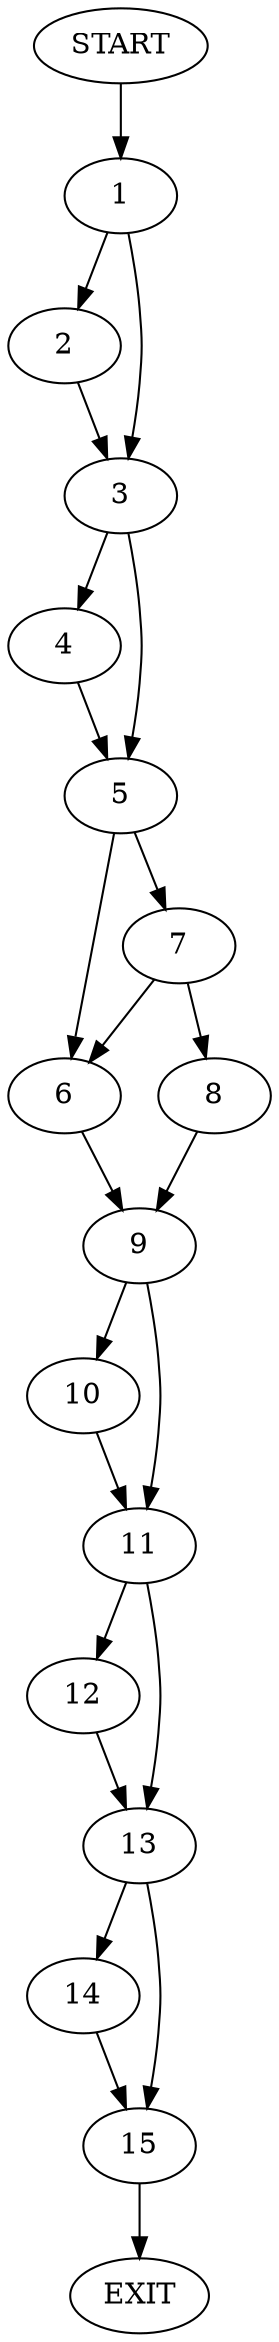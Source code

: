 digraph {
0 [label="START"]
16 [label="EXIT"]
0 -> 1
1 -> 2
1 -> 3
3 -> 4
3 -> 5
2 -> 3
4 -> 5
5 -> 6
5 -> 7
7 -> 6
7 -> 8
6 -> 9
8 -> 9
9 -> 10
9 -> 11
10 -> 11
11 -> 12
11 -> 13
13 -> 14
13 -> 15
12 -> 13
14 -> 15
15 -> 16
}
